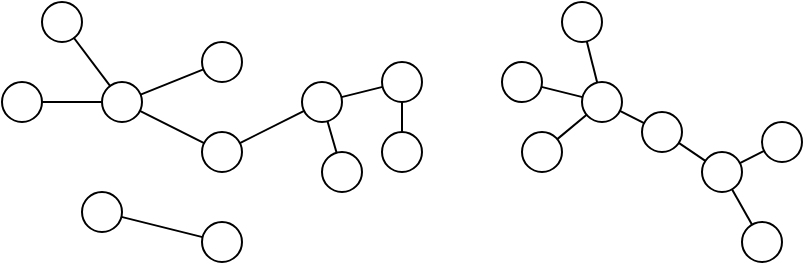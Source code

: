 <mxfile version="22.1.16" type="device">
  <diagram name="Page-1" id="AzJHo57NSov567J8vjZq">
    <mxGraphModel dx="627" dy="217" grid="1" gridSize="10" guides="1" tooltips="1" connect="1" arrows="1" fold="1" page="1" pageScale="1" pageWidth="500" pageHeight="160" math="0" shadow="0">
      <root>
        <mxCell id="0" />
        <mxCell id="1" parent="0" />
        <mxCell id="K0lndk3c3T9sGNKvP9zY-1" value="" style="ellipse;whiteSpace=wrap;html=1;aspect=fixed;" vertex="1" parent="1">
          <mxGeometry x="150" y="400" width="20" height="20" as="geometry" />
        </mxCell>
        <mxCell id="K0lndk3c3T9sGNKvP9zY-2" value="" style="ellipse;whiteSpace=wrap;html=1;aspect=fixed;" vertex="1" parent="1">
          <mxGeometry x="150" y="355" width="20" height="20" as="geometry" />
        </mxCell>
        <mxCell id="K0lndk3c3T9sGNKvP9zY-3" value="" style="ellipse;whiteSpace=wrap;html=1;aspect=fixed;" vertex="1" parent="1">
          <mxGeometry x="200" y="375" width="20" height="20" as="geometry" />
        </mxCell>
        <mxCell id="K0lndk3c3T9sGNKvP9zY-4" value="" style="ellipse;whiteSpace=wrap;html=1;aspect=fixed;" vertex="1" parent="1">
          <mxGeometry x="240" y="365" width="20" height="20" as="geometry" />
        </mxCell>
        <mxCell id="K0lndk3c3T9sGNKvP9zY-5" value="" style="ellipse;whiteSpace=wrap;html=1;aspect=fixed;" vertex="1" parent="1">
          <mxGeometry x="240" y="400" width="20" height="20" as="geometry" />
        </mxCell>
        <mxCell id="K0lndk3c3T9sGNKvP9zY-6" value="" style="ellipse;whiteSpace=wrap;html=1;aspect=fixed;" vertex="1" parent="1">
          <mxGeometry x="210" y="410" width="20" height="20" as="geometry" />
        </mxCell>
        <mxCell id="K0lndk3c3T9sGNKvP9zY-7" value="" style="ellipse;whiteSpace=wrap;html=1;aspect=fixed;" vertex="1" parent="1">
          <mxGeometry x="100" y="375" width="20" height="20" as="geometry" />
        </mxCell>
        <mxCell id="K0lndk3c3T9sGNKvP9zY-8" value="" style="ellipse;whiteSpace=wrap;html=1;aspect=fixed;" vertex="1" parent="1">
          <mxGeometry x="70" y="335" width="20" height="20" as="geometry" />
        </mxCell>
        <mxCell id="K0lndk3c3T9sGNKvP9zY-9" value="" style="ellipse;whiteSpace=wrap;html=1;aspect=fixed;" vertex="1" parent="1">
          <mxGeometry x="50" y="375" width="20" height="20" as="geometry" />
        </mxCell>
        <mxCell id="K0lndk3c3T9sGNKvP9zY-10" value="" style="endArrow=none;html=1;rounded=0;" edge="1" parent="1" source="K0lndk3c3T9sGNKvP9zY-7" target="K0lndk3c3T9sGNKvP9zY-2">
          <mxGeometry width="50" height="50" relative="1" as="geometry">
            <mxPoint x="150" y="455" as="sourcePoint" />
            <mxPoint x="200" y="405" as="targetPoint" />
          </mxGeometry>
        </mxCell>
        <mxCell id="K0lndk3c3T9sGNKvP9zY-11" value="" style="endArrow=none;html=1;rounded=0;" edge="1" parent="1" source="K0lndk3c3T9sGNKvP9zY-7" target="K0lndk3c3T9sGNKvP9zY-8">
          <mxGeometry width="50" height="50" relative="1" as="geometry">
            <mxPoint x="150" y="455" as="sourcePoint" />
            <mxPoint x="200" y="405" as="targetPoint" />
          </mxGeometry>
        </mxCell>
        <mxCell id="K0lndk3c3T9sGNKvP9zY-13" value="" style="endArrow=none;html=1;rounded=0;" edge="1" parent="1" source="K0lndk3c3T9sGNKvP9zY-9" target="K0lndk3c3T9sGNKvP9zY-7">
          <mxGeometry width="50" height="50" relative="1" as="geometry">
            <mxPoint x="150" y="455" as="sourcePoint" />
            <mxPoint x="200" y="405" as="targetPoint" />
          </mxGeometry>
        </mxCell>
        <mxCell id="K0lndk3c3T9sGNKvP9zY-14" value="" style="endArrow=none;html=1;rounded=0;" edge="1" parent="1" source="K0lndk3c3T9sGNKvP9zY-1" target="K0lndk3c3T9sGNKvP9zY-7">
          <mxGeometry width="50" height="50" relative="1" as="geometry">
            <mxPoint x="150" y="455" as="sourcePoint" />
            <mxPoint x="200" y="405" as="targetPoint" />
          </mxGeometry>
        </mxCell>
        <mxCell id="K0lndk3c3T9sGNKvP9zY-15" value="" style="endArrow=none;html=1;rounded=0;" edge="1" parent="1" source="K0lndk3c3T9sGNKvP9zY-3" target="K0lndk3c3T9sGNKvP9zY-1">
          <mxGeometry width="50" height="50" relative="1" as="geometry">
            <mxPoint x="150" y="455" as="sourcePoint" />
            <mxPoint x="200" y="405" as="targetPoint" />
          </mxGeometry>
        </mxCell>
        <mxCell id="K0lndk3c3T9sGNKvP9zY-16" value="" style="endArrow=none;html=1;rounded=0;" edge="1" parent="1" source="K0lndk3c3T9sGNKvP9zY-3" target="K0lndk3c3T9sGNKvP9zY-4">
          <mxGeometry width="50" height="50" relative="1" as="geometry">
            <mxPoint x="150" y="455" as="sourcePoint" />
            <mxPoint x="200" y="405" as="targetPoint" />
          </mxGeometry>
        </mxCell>
        <mxCell id="K0lndk3c3T9sGNKvP9zY-17" value="" style="endArrow=none;html=1;rounded=0;" edge="1" parent="1" source="K0lndk3c3T9sGNKvP9zY-6" target="K0lndk3c3T9sGNKvP9zY-3">
          <mxGeometry width="50" height="50" relative="1" as="geometry">
            <mxPoint x="150" y="455" as="sourcePoint" />
            <mxPoint x="200" y="405" as="targetPoint" />
          </mxGeometry>
        </mxCell>
        <mxCell id="K0lndk3c3T9sGNKvP9zY-18" value="" style="endArrow=none;html=1;rounded=0;" edge="1" parent="1" source="K0lndk3c3T9sGNKvP9zY-5" target="K0lndk3c3T9sGNKvP9zY-4">
          <mxGeometry width="50" height="50" relative="1" as="geometry">
            <mxPoint x="150" y="455" as="sourcePoint" />
            <mxPoint x="200" y="405" as="targetPoint" />
          </mxGeometry>
        </mxCell>
        <mxCell id="K0lndk3c3T9sGNKvP9zY-19" value="" style="ellipse;whiteSpace=wrap;html=1;aspect=fixed;" vertex="1" parent="1">
          <mxGeometry x="90" y="430" width="20" height="20" as="geometry" />
        </mxCell>
        <mxCell id="K0lndk3c3T9sGNKvP9zY-20" value="" style="ellipse;whiteSpace=wrap;html=1;aspect=fixed;" vertex="1" parent="1">
          <mxGeometry x="150" y="445" width="20" height="20" as="geometry" />
        </mxCell>
        <mxCell id="K0lndk3c3T9sGNKvP9zY-21" value="" style="ellipse;whiteSpace=wrap;html=1;aspect=fixed;" vertex="1" parent="1">
          <mxGeometry x="300" y="365" width="20" height="20" as="geometry" />
        </mxCell>
        <mxCell id="K0lndk3c3T9sGNKvP9zY-22" value="" style="ellipse;whiteSpace=wrap;html=1;aspect=fixed;" vertex="1" parent="1">
          <mxGeometry x="310" y="400" width="20" height="20" as="geometry" />
        </mxCell>
        <mxCell id="K0lndk3c3T9sGNKvP9zY-23" value="" style="ellipse;whiteSpace=wrap;html=1;aspect=fixed;" vertex="1" parent="1">
          <mxGeometry x="340" y="375" width="20" height="20" as="geometry" />
        </mxCell>
        <mxCell id="K0lndk3c3T9sGNKvP9zY-24" value="" style="ellipse;whiteSpace=wrap;html=1;aspect=fixed;" vertex="1" parent="1">
          <mxGeometry x="330" y="335" width="20" height="20" as="geometry" />
        </mxCell>
        <mxCell id="K0lndk3c3T9sGNKvP9zY-25" value="" style="ellipse;whiteSpace=wrap;html=1;aspect=fixed;" vertex="1" parent="1">
          <mxGeometry x="370" y="390" width="20" height="20" as="geometry" />
        </mxCell>
        <mxCell id="K0lndk3c3T9sGNKvP9zY-26" value="" style="ellipse;whiteSpace=wrap;html=1;aspect=fixed;" vertex="1" parent="1">
          <mxGeometry x="400" y="410" width="20" height="20" as="geometry" />
        </mxCell>
        <mxCell id="K0lndk3c3T9sGNKvP9zY-27" value="" style="ellipse;whiteSpace=wrap;html=1;aspect=fixed;" vertex="1" parent="1">
          <mxGeometry x="430" y="395" width="20" height="20" as="geometry" />
        </mxCell>
        <mxCell id="K0lndk3c3T9sGNKvP9zY-28" value="" style="ellipse;whiteSpace=wrap;html=1;aspect=fixed;" vertex="1" parent="1">
          <mxGeometry x="420" y="445" width="20" height="20" as="geometry" />
        </mxCell>
        <mxCell id="K0lndk3c3T9sGNKvP9zY-29" value="" style="endArrow=none;html=1;rounded=0;" edge="1" parent="1" source="K0lndk3c3T9sGNKvP9zY-19" target="K0lndk3c3T9sGNKvP9zY-20">
          <mxGeometry width="50" height="50" relative="1" as="geometry">
            <mxPoint x="220" y="465" as="sourcePoint" />
            <mxPoint x="270" y="415" as="targetPoint" />
          </mxGeometry>
        </mxCell>
        <mxCell id="K0lndk3c3T9sGNKvP9zY-30" value="" style="endArrow=none;html=1;rounded=0;" edge="1" parent="1" source="K0lndk3c3T9sGNKvP9zY-23" target="K0lndk3c3T9sGNKvP9zY-21">
          <mxGeometry width="50" height="50" relative="1" as="geometry">
            <mxPoint x="220" y="465" as="sourcePoint" />
            <mxPoint x="270" y="415" as="targetPoint" />
          </mxGeometry>
        </mxCell>
        <mxCell id="K0lndk3c3T9sGNKvP9zY-31" value="" style="endArrow=none;html=1;rounded=0;" edge="1" parent="1" source="K0lndk3c3T9sGNKvP9zY-22" target="K0lndk3c3T9sGNKvP9zY-23">
          <mxGeometry width="50" height="50" relative="1" as="geometry">
            <mxPoint x="220" y="465" as="sourcePoint" />
            <mxPoint x="270" y="415" as="targetPoint" />
          </mxGeometry>
        </mxCell>
        <mxCell id="K0lndk3c3T9sGNKvP9zY-32" value="" style="endArrow=none;html=1;rounded=0;" edge="1" parent="1" source="K0lndk3c3T9sGNKvP9zY-23" target="K0lndk3c3T9sGNKvP9zY-24">
          <mxGeometry width="50" height="50" relative="1" as="geometry">
            <mxPoint x="220" y="465" as="sourcePoint" />
            <mxPoint x="270" y="415" as="targetPoint" />
          </mxGeometry>
        </mxCell>
        <mxCell id="K0lndk3c3T9sGNKvP9zY-33" value="" style="endArrow=none;html=1;rounded=0;" edge="1" parent="1" source="K0lndk3c3T9sGNKvP9zY-23" target="K0lndk3c3T9sGNKvP9zY-25">
          <mxGeometry width="50" height="50" relative="1" as="geometry">
            <mxPoint x="220" y="465" as="sourcePoint" />
            <mxPoint x="270" y="415" as="targetPoint" />
          </mxGeometry>
        </mxCell>
        <mxCell id="K0lndk3c3T9sGNKvP9zY-34" value="" style="endArrow=none;html=1;rounded=0;" edge="1" parent="1" source="K0lndk3c3T9sGNKvP9zY-25" target="K0lndk3c3T9sGNKvP9zY-26">
          <mxGeometry width="50" height="50" relative="1" as="geometry">
            <mxPoint x="220" y="465" as="sourcePoint" />
            <mxPoint x="270" y="415" as="targetPoint" />
          </mxGeometry>
        </mxCell>
        <mxCell id="K0lndk3c3T9sGNKvP9zY-35" value="" style="endArrow=none;html=1;rounded=0;" edge="1" parent="1" source="K0lndk3c3T9sGNKvP9zY-26" target="K0lndk3c3T9sGNKvP9zY-27">
          <mxGeometry width="50" height="50" relative="1" as="geometry">
            <mxPoint x="220" y="465" as="sourcePoint" />
            <mxPoint x="270" y="415" as="targetPoint" />
          </mxGeometry>
        </mxCell>
        <mxCell id="K0lndk3c3T9sGNKvP9zY-36" value="" style="endArrow=none;html=1;rounded=0;" edge="1" parent="1" source="K0lndk3c3T9sGNKvP9zY-26" target="K0lndk3c3T9sGNKvP9zY-28">
          <mxGeometry width="50" height="50" relative="1" as="geometry">
            <mxPoint x="220" y="465" as="sourcePoint" />
            <mxPoint x="270" y="415" as="targetPoint" />
          </mxGeometry>
        </mxCell>
      </root>
    </mxGraphModel>
  </diagram>
</mxfile>
